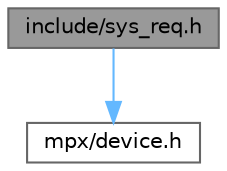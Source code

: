 digraph "include/sys_req.h"
{
 // LATEX_PDF_SIZE
  bgcolor="transparent";
  edge [fontname=Helvetica,fontsize=10,labelfontname=Helvetica,labelfontsize=10];
  node [fontname=Helvetica,fontsize=10,shape=box,height=0.2,width=0.4];
  Node1 [id="Node000001",label="include/sys_req.h",height=0.2,width=0.4,color="gray40", fillcolor="grey60", style="filled", fontcolor="black",tooltip="System request function and constants."];
  Node1 -> Node2 [id="edge1_Node000001_Node000002",color="steelblue1",style="solid",tooltip=" "];
  Node2 [id="Node000002",label="mpx/device.h",height=0.2,width=0.4,color="grey40", fillcolor="white", style="filled",URL="$device_8h_source.html",tooltip=" "];
}
